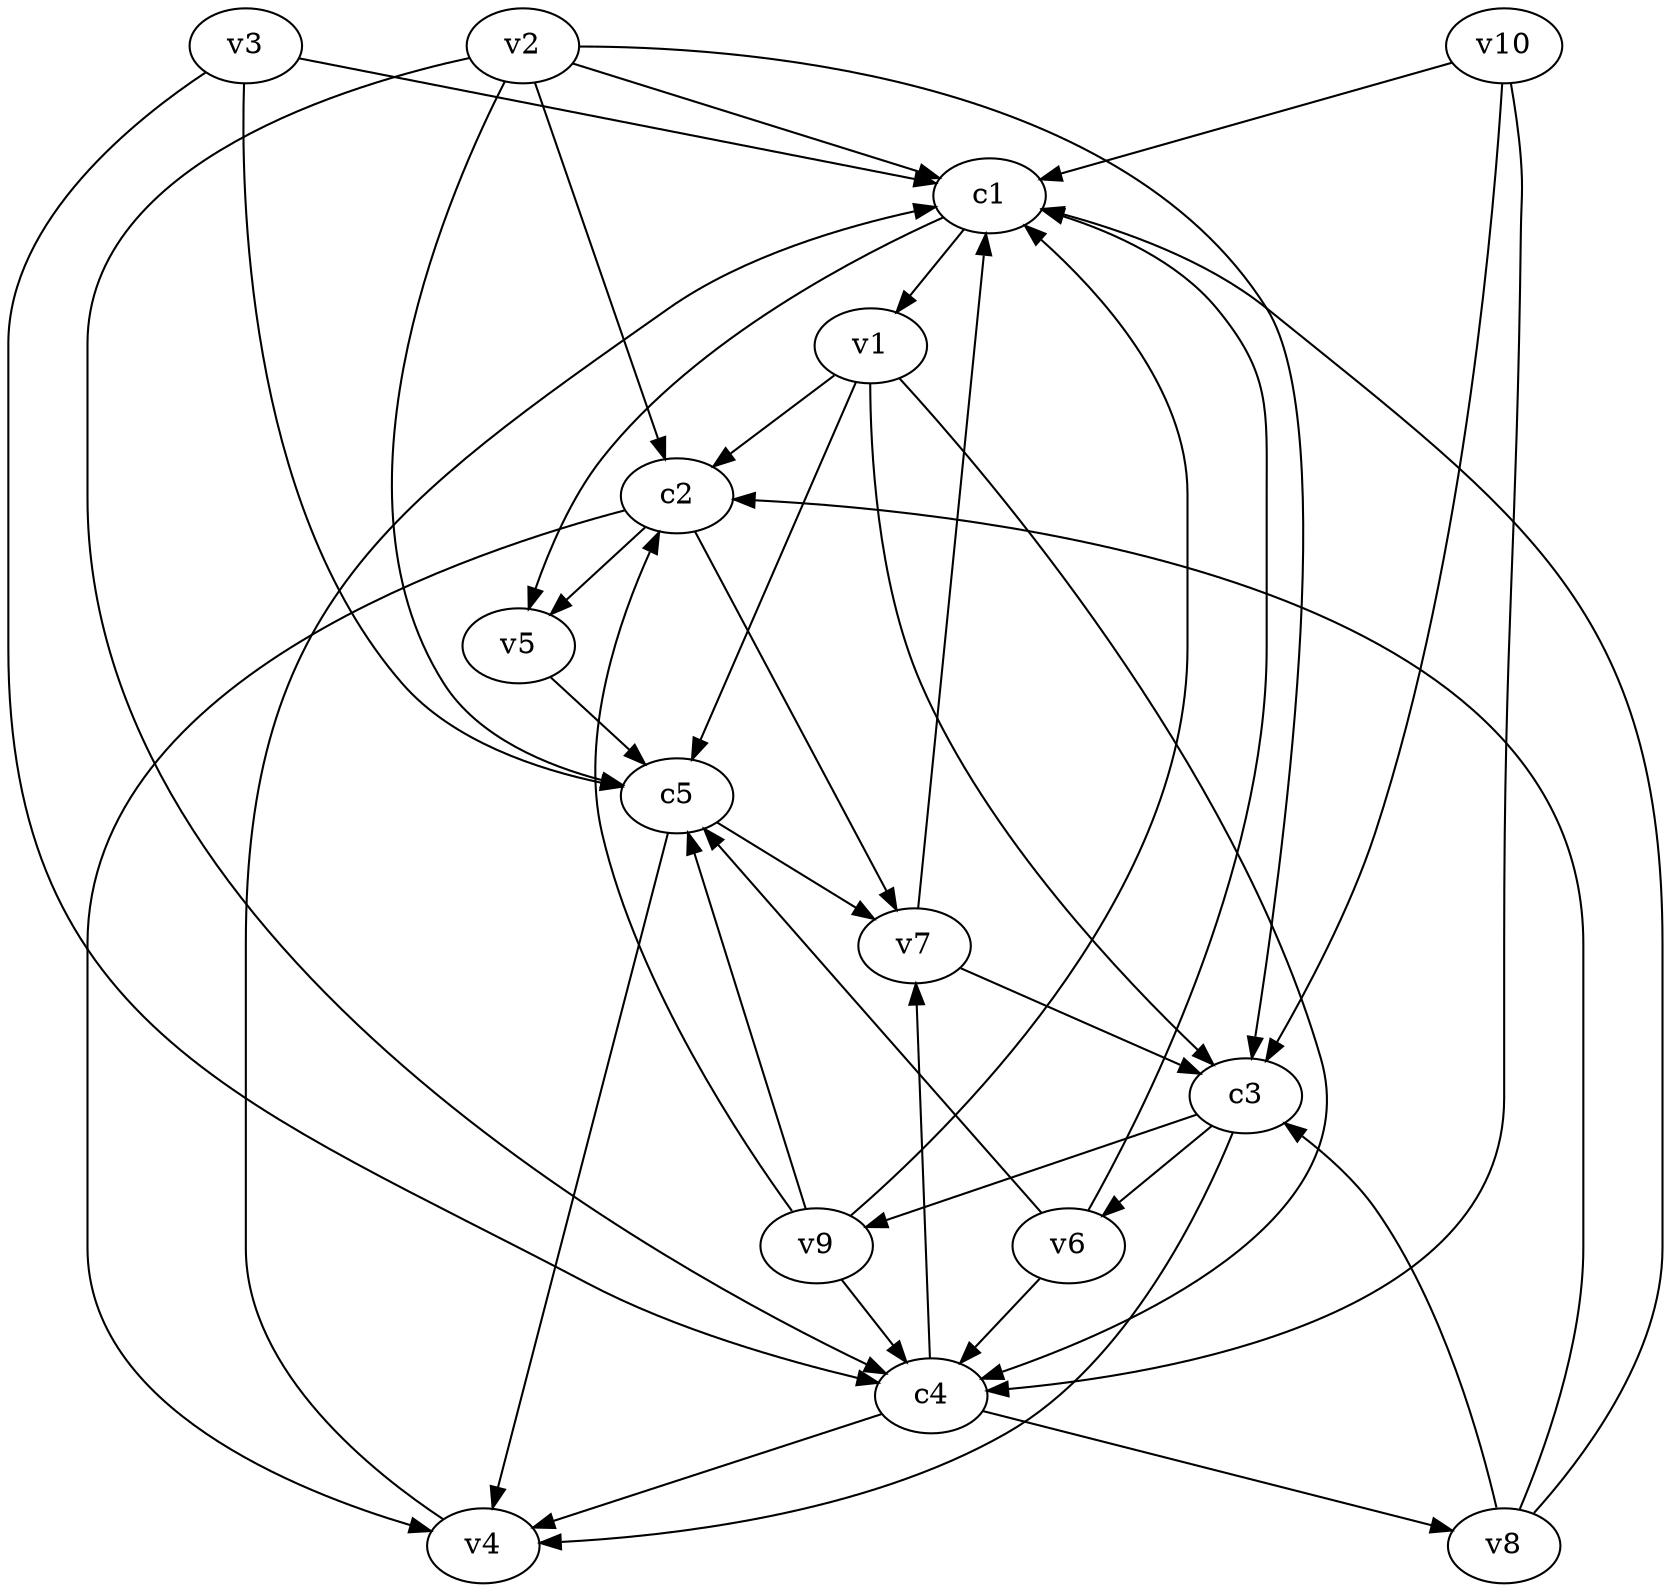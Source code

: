 strict digraph  {
c1;
c2;
c3;
c4;
c5;
v1;
v2;
v3;
v4;
v5;
v6;
v7;
v8;
v9;
v10;
c1 -> v1  [weight=1];
c1 -> v5  [weight=1];
c2 -> v4  [weight=1];
c2 -> v7  [weight=1];
c2 -> v5  [weight=1];
c3 -> v4  [weight=1];
c3 -> v9  [weight=1];
c3 -> v6  [weight=1];
c4 -> v8  [weight=1];
c4 -> v7  [weight=1];
c4 -> v4  [weight=1];
c5 -> v7  [weight=1];
c5 -> v4  [weight=1];
v1 -> c2  [weight=1];
v1 -> c4  [weight=1];
v1 -> c5  [weight=1];
v1 -> c3  [weight=1];
v2 -> c4  [weight=1];
v2 -> c3  [weight=1];
v2 -> c2  [weight=1];
v2 -> c1  [weight=1];
v2 -> c5  [weight=1];
v3 -> c4  [weight=1];
v3 -> c1  [weight=1];
v3 -> c5  [weight=1];
v4 -> c1  [weight=1];
v5 -> c5  [weight=1];
v6 -> c5  [weight=1];
v6 -> c4  [weight=1];
v6 -> c1  [weight=1];
v7 -> c3  [weight=1];
v7 -> c1  [weight=1];
v8 -> c3  [weight=1];
v8 -> c2  [weight=1];
v8 -> c1  [weight=1];
v9 -> c2  [weight=1];
v9 -> c5  [weight=1];
v9 -> c4  [weight=1];
v9 -> c1  [weight=1];
v10 -> c3  [weight=1];
v10 -> c1  [weight=1];
v10 -> c4  [weight=1];
}
